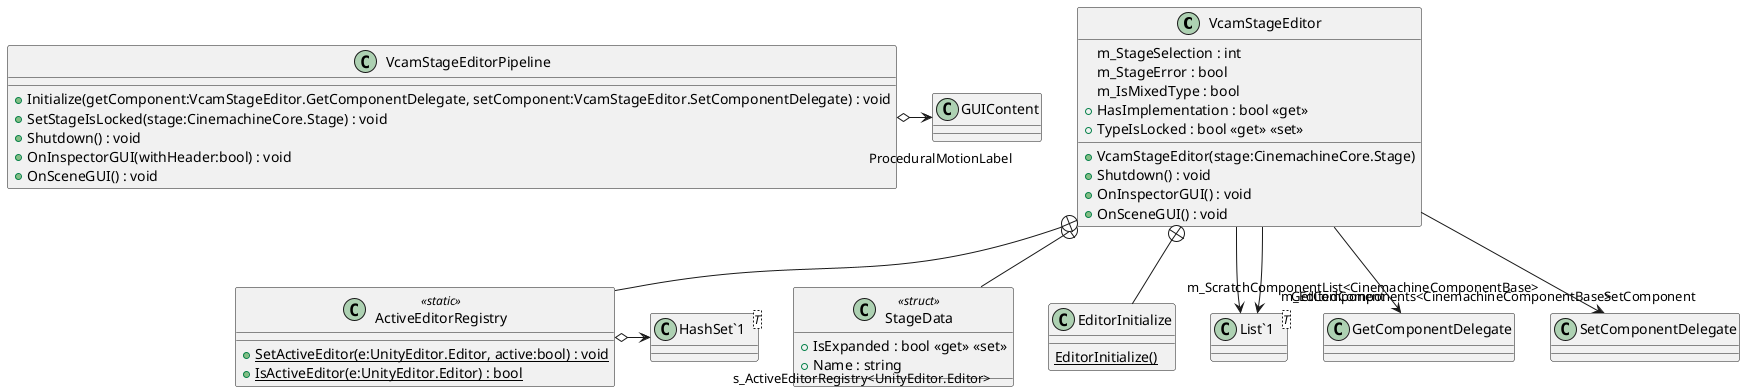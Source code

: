 @startuml
class VcamStageEditor {
    m_StageSelection : int
    m_StageError : bool
    m_IsMixedType : bool
    + VcamStageEditor(stage:CinemachineCore.Stage)
    + Shutdown() : void
    + HasImplementation : bool <<get>>
    + TypeIsLocked : bool <<get>> <<set>>
    + OnInspectorGUI() : void
    + OnSceneGUI() : void
}
class VcamStageEditorPipeline {
    + Initialize(getComponent:VcamStageEditor.GetComponentDelegate, setComponent:VcamStageEditor.SetComponentDelegate) : void
    + SetStageIsLocked(stage:CinemachineCore.Stage) : void
    + Shutdown() : void
    + OnInspectorGUI(withHeader:bool) : void
    + OnSceneGUI() : void
}
class StageData <<struct>> {
    + IsExpanded : bool <<get>> <<set>>
    + Name : string
}
class EditorInitialize {
    {static} EditorInitialize()
}
class ActiveEditorRegistry <<static>> {
    + {static} SetActiveEditor(e:UnityEditor.Editor, active:bool) : void
    + {static} IsActiveEditor(e:UnityEditor.Editor) : bool
}
class "List`1"<T> {
}
class "HashSet`1"<T> {
}
VcamStageEditor --> "m_EditedComponents<CinemachineComponentBase>" "List`1"
VcamStageEditor --> "m_ScratchComponentList<CinemachineComponentBase>" "List`1"
VcamStageEditor --> "GetComponent" GetComponentDelegate
VcamStageEditor --> "SetComponent" SetComponentDelegate
VcamStageEditorPipeline o-> "ProceduralMotionLabel" GUIContent
VcamStageEditor +-- StageData
VcamStageEditor +-- EditorInitialize
VcamStageEditor +-- ActiveEditorRegistry
ActiveEditorRegistry o-> "s_ActiveEditorRegistry<UnityEditor.Editor>" "HashSet`1"
@enduml
